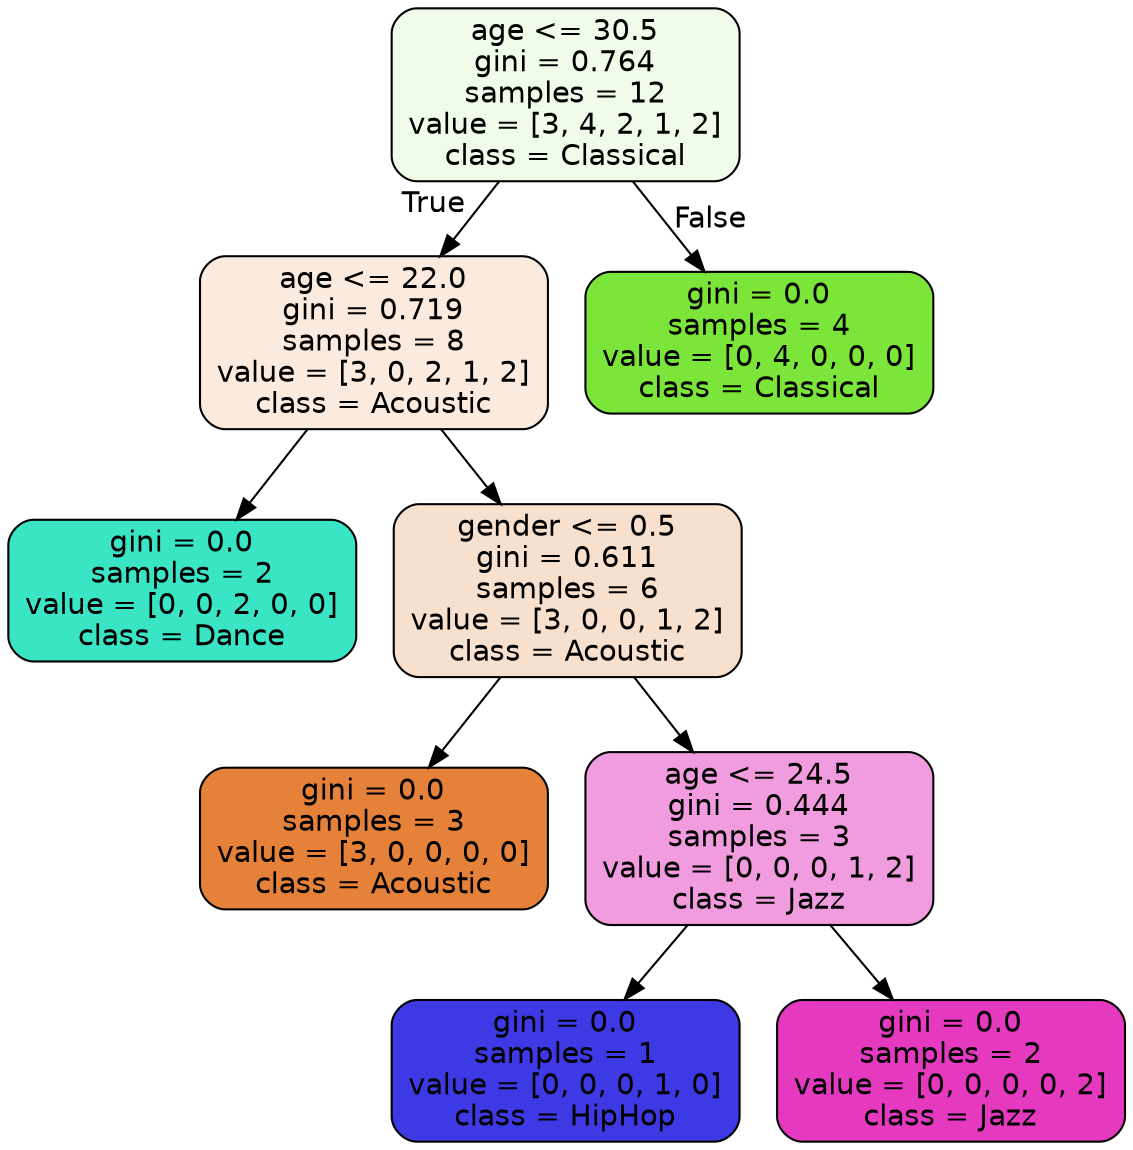 digraph Tree {
node [shape=box, style="filled, rounded", color="black", fontname=helvetica] ;
edge [fontname=helvetica] ;
0 [label="age <= 30.5\ngini = 0.764\nsamples = 12\nvalue = [3, 4, 2, 1, 2]\nclass = Classical", fillcolor="#f0fce9"] ;
1 [label="age <= 22.0\ngini = 0.719\nsamples = 8\nvalue = [3, 0, 2, 1, 2]\nclass = Acoustic", fillcolor="#fbeade"] ;
0 -> 1 [labeldistance=2.5, labelangle=45, headlabel="True"] ;
2 [label="gini = 0.0\nsamples = 2\nvalue = [0, 0, 2, 0, 0]\nclass = Dance", fillcolor="#39e5c5"] ;
1 -> 2 ;
3 [label="gender <= 0.5\ngini = 0.611\nsamples = 6\nvalue = [3, 0, 0, 1, 2]\nclass = Acoustic", fillcolor="#f8e0ce"] ;
1 -> 3 ;
4 [label="gini = 0.0\nsamples = 3\nvalue = [3, 0, 0, 0, 0]\nclass = Acoustic", fillcolor="#e58139"] ;
3 -> 4 ;
5 [label="age <= 24.5\ngini = 0.444\nsamples = 3\nvalue = [0, 0, 0, 1, 2]\nclass = Jazz", fillcolor="#f29ce0"] ;
3 -> 5 ;
6 [label="gini = 0.0\nsamples = 1\nvalue = [0, 0, 0, 1, 0]\nclass = HipHop", fillcolor="#3c39e5"] ;
5 -> 6 ;
7 [label="gini = 0.0\nsamples = 2\nvalue = [0, 0, 0, 0, 2]\nclass = Jazz", fillcolor="#e539c0"] ;
5 -> 7 ;
8 [label="gini = 0.0\nsamples = 4\nvalue = [0, 4, 0, 0, 0]\nclass = Classical", fillcolor="#7be539"] ;
0 -> 8 [labeldistance=2.5, labelangle=-45, headlabel="False"] ;
}